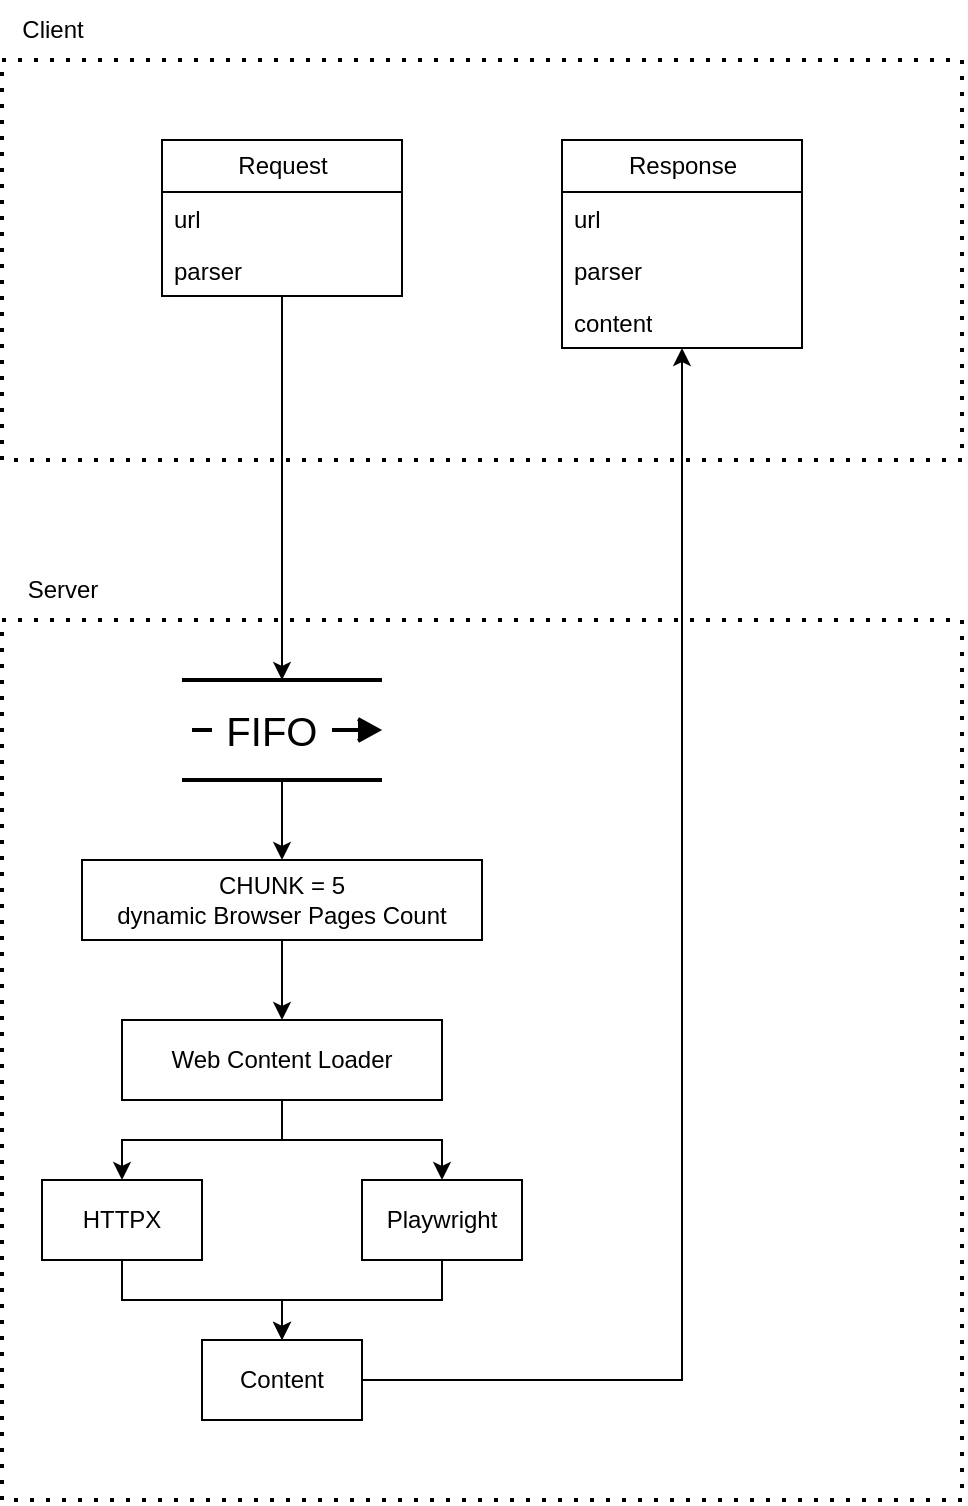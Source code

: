 <mxfile version="27.0.9">
  <diagram name="Page-1" id="-vaWyrcWgSKskyz38Z6i">
    <mxGraphModel dx="1007" dy="1250" grid="1" gridSize="10" guides="1" tooltips="1" connect="1" arrows="1" fold="1" page="1" pageScale="1" pageWidth="850" pageHeight="1100" math="0" shadow="0">
      <root>
        <mxCell id="0" />
        <mxCell id="1" parent="0" />
        <mxCell id="sFEHvg0e0UvxJ46D8FWg-17" value="" style="edgeStyle=orthogonalEdgeStyle;rounded=0;orthogonalLoop=1;jettySize=auto;html=1;" parent="1" source="sFEHvg0e0UvxJ46D8FWg-2" target="sFEHvg0e0UvxJ46D8FWg-16" edge="1">
          <mxGeometry relative="1" as="geometry" />
        </mxCell>
        <mxCell id="sFEHvg0e0UvxJ46D8FWg-21" style="edgeStyle=orthogonalEdgeStyle;rounded=0;orthogonalLoop=1;jettySize=auto;html=1;" parent="1" source="sFEHvg0e0UvxJ46D8FWg-2" target="sFEHvg0e0UvxJ46D8FWg-20" edge="1">
          <mxGeometry relative="1" as="geometry" />
        </mxCell>
        <mxCell id="sFEHvg0e0UvxJ46D8FWg-2" value="Web Content Loader" style="whiteSpace=wrap;html=1;" parent="1" vertex="1">
          <mxGeometry x="260" y="520" width="160" height="40" as="geometry" />
        </mxCell>
        <mxCell id="Z45BJMmUR_lNT0AdAkEs-21" style="edgeStyle=orthogonalEdgeStyle;rounded=0;orthogonalLoop=1;jettySize=auto;html=1;" edge="1" parent="1" source="sFEHvg0e0UvxJ46D8FWg-4" target="Z45BJMmUR_lNT0AdAkEs-17">
          <mxGeometry relative="1" as="geometry" />
        </mxCell>
        <mxCell id="sFEHvg0e0UvxJ46D8FWg-4" value="Content" style="whiteSpace=wrap;html=1;" parent="1" vertex="1">
          <mxGeometry x="300" y="680" width="80" height="40" as="geometry" />
        </mxCell>
        <mxCell id="sFEHvg0e0UvxJ46D8FWg-18" style="edgeStyle=orthogonalEdgeStyle;rounded=0;orthogonalLoop=1;jettySize=auto;html=1;" parent="1" source="sFEHvg0e0UvxJ46D8FWg-16" target="sFEHvg0e0UvxJ46D8FWg-4" edge="1">
          <mxGeometry relative="1" as="geometry" />
        </mxCell>
        <mxCell id="sFEHvg0e0UvxJ46D8FWg-16" value="HTTPX" style="whiteSpace=wrap;html=1;" parent="1" vertex="1">
          <mxGeometry x="220" y="600" width="80" height="40" as="geometry" />
        </mxCell>
        <mxCell id="sFEHvg0e0UvxJ46D8FWg-22" style="edgeStyle=orthogonalEdgeStyle;rounded=0;orthogonalLoop=1;jettySize=auto;html=1;" parent="1" source="sFEHvg0e0UvxJ46D8FWg-20" target="sFEHvg0e0UvxJ46D8FWg-4" edge="1">
          <mxGeometry relative="1" as="geometry" />
        </mxCell>
        <mxCell id="sFEHvg0e0UvxJ46D8FWg-20" value="Playwright" style="whiteSpace=wrap;html=1;" parent="1" vertex="1">
          <mxGeometry x="380" y="600" width="80" height="40" as="geometry" />
        </mxCell>
        <mxCell id="Z45BJMmUR_lNT0AdAkEs-16" style="edgeStyle=orthogonalEdgeStyle;rounded=0;orthogonalLoop=1;jettySize=auto;html=1;" edge="1" parent="1" source="Z45BJMmUR_lNT0AdAkEs-1" target="Z45BJMmUR_lNT0AdAkEs-5">
          <mxGeometry relative="1" as="geometry" />
        </mxCell>
        <mxCell id="Z45BJMmUR_lNT0AdAkEs-1" value="Request" style="swimlane;fontStyle=0;childLayout=stackLayout;horizontal=1;startSize=26;fillColor=none;horizontalStack=0;resizeParent=1;resizeParentMax=0;resizeLast=0;collapsible=1;marginBottom=0;html=1;" vertex="1" parent="1">
          <mxGeometry x="280" y="80" width="120" height="78" as="geometry" />
        </mxCell>
        <mxCell id="Z45BJMmUR_lNT0AdAkEs-2" value="url" style="text;strokeColor=none;fillColor=none;align=left;verticalAlign=top;spacingLeft=4;spacingRight=4;overflow=hidden;rotatable=0;points=[[0,0.5],[1,0.5]];portConstraint=eastwest;whiteSpace=wrap;html=1;" vertex="1" parent="Z45BJMmUR_lNT0AdAkEs-1">
          <mxGeometry y="26" width="120" height="26" as="geometry" />
        </mxCell>
        <mxCell id="Z45BJMmUR_lNT0AdAkEs-3" value="parser" style="text;strokeColor=none;fillColor=none;align=left;verticalAlign=top;spacingLeft=4;spacingRight=4;overflow=hidden;rotatable=0;points=[[0,0.5],[1,0.5]];portConstraint=eastwest;whiteSpace=wrap;html=1;" vertex="1" parent="Z45BJMmUR_lNT0AdAkEs-1">
          <mxGeometry y="52" width="120" height="26" as="geometry" />
        </mxCell>
        <mxCell id="Z45BJMmUR_lNT0AdAkEs-40" style="edgeStyle=orthogonalEdgeStyle;rounded=0;orthogonalLoop=1;jettySize=auto;html=1;" edge="1" parent="1" source="Z45BJMmUR_lNT0AdAkEs-5" target="Z45BJMmUR_lNT0AdAkEs-38">
          <mxGeometry relative="1" as="geometry" />
        </mxCell>
        <mxCell id="Z45BJMmUR_lNT0AdAkEs-5" value="FIFO&amp;nbsp;&amp;nbsp;" style="strokeWidth=2;html=1;shape=mxgraph.lean_mapping.fifo_sequence_flow;pointerEvents=1;fontStyle=0;fontSize=20;align=center;" vertex="1" parent="1">
          <mxGeometry x="290" y="350" width="100" height="50" as="geometry" />
        </mxCell>
        <mxCell id="Z45BJMmUR_lNT0AdAkEs-12" value="" style="endArrow=none;dashed=1;html=1;dashPattern=1 3;strokeWidth=2;rounded=0;" edge="1" parent="1">
          <mxGeometry width="50" height="50" relative="1" as="geometry">
            <mxPoint x="200" y="40" as="sourcePoint" />
            <mxPoint x="200" y="40" as="targetPoint" />
            <Array as="points">
              <mxPoint x="680" y="40" />
              <mxPoint x="680" y="240" />
              <mxPoint x="200" y="240" />
            </Array>
          </mxGeometry>
        </mxCell>
        <mxCell id="Z45BJMmUR_lNT0AdAkEs-13" value="Client" style="text;html=1;align=center;verticalAlign=middle;resizable=0;points=[];autosize=1;strokeColor=none;fillColor=none;" vertex="1" parent="1">
          <mxGeometry x="200" y="10" width="50" height="30" as="geometry" />
        </mxCell>
        <mxCell id="Z45BJMmUR_lNT0AdAkEs-14" value="" style="endArrow=none;dashed=1;html=1;dashPattern=1 3;strokeWidth=2;rounded=0;" edge="1" parent="1">
          <mxGeometry width="50" height="50" relative="1" as="geometry">
            <mxPoint x="200" y="320" as="sourcePoint" />
            <mxPoint x="200" y="320" as="targetPoint" />
            <Array as="points">
              <mxPoint x="680" y="320" />
              <mxPoint x="680" y="760" />
              <mxPoint x="200" y="760" />
            </Array>
          </mxGeometry>
        </mxCell>
        <mxCell id="Z45BJMmUR_lNT0AdAkEs-15" value="Server" style="text;html=1;align=center;verticalAlign=middle;resizable=0;points=[];autosize=1;strokeColor=none;fillColor=none;" vertex="1" parent="1">
          <mxGeometry x="200" y="290" width="60" height="30" as="geometry" />
        </mxCell>
        <mxCell id="Z45BJMmUR_lNT0AdAkEs-17" value="Response" style="swimlane;fontStyle=0;childLayout=stackLayout;horizontal=1;startSize=26;fillColor=none;horizontalStack=0;resizeParent=1;resizeParentMax=0;resizeLast=0;collapsible=1;marginBottom=0;html=1;" vertex="1" parent="1">
          <mxGeometry x="480" y="80" width="120" height="104" as="geometry" />
        </mxCell>
        <mxCell id="Z45BJMmUR_lNT0AdAkEs-18" value="url" style="text;strokeColor=none;fillColor=none;align=left;verticalAlign=top;spacingLeft=4;spacingRight=4;overflow=hidden;rotatable=0;points=[[0,0.5],[1,0.5]];portConstraint=eastwest;whiteSpace=wrap;html=1;" vertex="1" parent="Z45BJMmUR_lNT0AdAkEs-17">
          <mxGeometry y="26" width="120" height="26" as="geometry" />
        </mxCell>
        <mxCell id="Z45BJMmUR_lNT0AdAkEs-19" value="parser" style="text;strokeColor=none;fillColor=none;align=left;verticalAlign=top;spacingLeft=4;spacingRight=4;overflow=hidden;rotatable=0;points=[[0,0.5],[1,0.5]];portConstraint=eastwest;whiteSpace=wrap;html=1;" vertex="1" parent="Z45BJMmUR_lNT0AdAkEs-17">
          <mxGeometry y="52" width="120" height="26" as="geometry" />
        </mxCell>
        <mxCell id="Z45BJMmUR_lNT0AdAkEs-20" value="content" style="text;strokeColor=none;fillColor=none;align=left;verticalAlign=top;spacingLeft=4;spacingRight=4;overflow=hidden;rotatable=0;points=[[0,0.5],[1,0.5]];portConstraint=eastwest;whiteSpace=wrap;html=1;" vertex="1" parent="Z45BJMmUR_lNT0AdAkEs-17">
          <mxGeometry y="78" width="120" height="26" as="geometry" />
        </mxCell>
        <mxCell id="Z45BJMmUR_lNT0AdAkEs-41" style="edgeStyle=orthogonalEdgeStyle;rounded=0;orthogonalLoop=1;jettySize=auto;html=1;" edge="1" parent="1" source="Z45BJMmUR_lNT0AdAkEs-38" target="sFEHvg0e0UvxJ46D8FWg-2">
          <mxGeometry relative="1" as="geometry" />
        </mxCell>
        <mxCell id="Z45BJMmUR_lNT0AdAkEs-38" value="&lt;div&gt;CHUNK = 5&lt;/div&gt;dynamic Browser Pages Count" style="whiteSpace=wrap;html=1;" vertex="1" parent="1">
          <mxGeometry x="240" y="440" width="200" height="40" as="geometry" />
        </mxCell>
      </root>
    </mxGraphModel>
  </diagram>
</mxfile>
